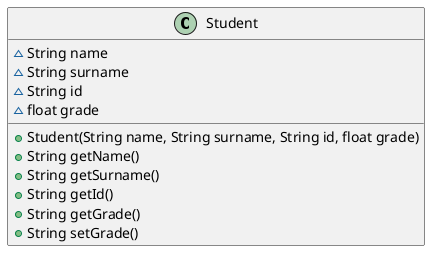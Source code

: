 @startuml
class Student {
  ~String name
  ~String surname
  ~String id
  ~float grade
  +Student(String name, String surname, String id, float grade)
  +String getName()
  +String getSurname()
  +String getId()
  +String getGrade()
  +String setGrade()
}
@enduml
